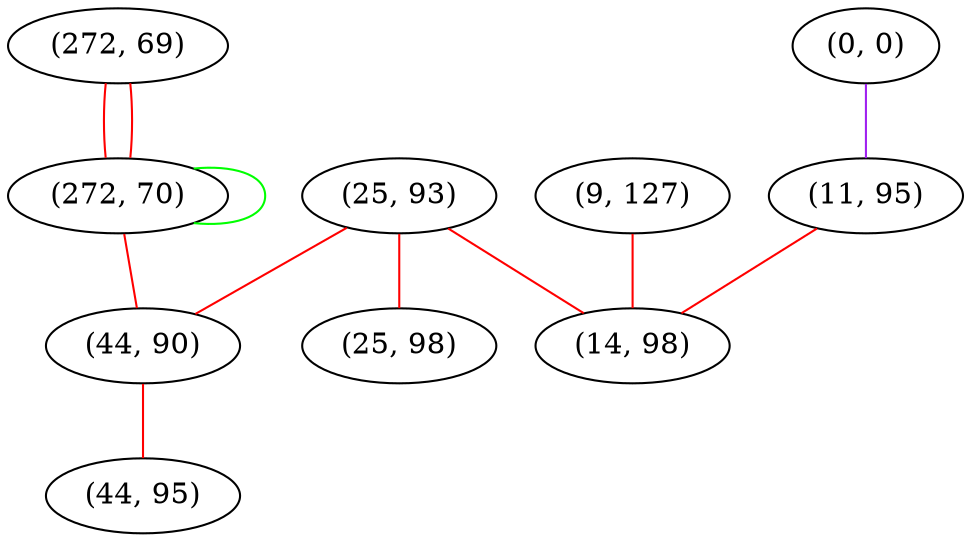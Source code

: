 graph "" {
"(25, 93)";
"(0, 0)";
"(272, 69)";
"(272, 70)";
"(44, 90)";
"(9, 127)";
"(44, 95)";
"(11, 95)";
"(25, 98)";
"(14, 98)";
"(25, 93)" -- "(25, 98)"  [color=red, key=0, weight=1];
"(25, 93)" -- "(44, 90)"  [color=red, key=0, weight=1];
"(25, 93)" -- "(14, 98)"  [color=red, key=0, weight=1];
"(0, 0)" -- "(11, 95)"  [color=purple, key=0, weight=4];
"(272, 69)" -- "(272, 70)"  [color=red, key=0, weight=1];
"(272, 69)" -- "(272, 70)"  [color=red, key=1, weight=1];
"(272, 70)" -- "(44, 90)"  [color=red, key=0, weight=1];
"(272, 70)" -- "(272, 70)"  [color=green, key=0, weight=2];
"(44, 90)" -- "(44, 95)"  [color=red, key=0, weight=1];
"(9, 127)" -- "(14, 98)"  [color=red, key=0, weight=1];
"(11, 95)" -- "(14, 98)"  [color=red, key=0, weight=1];
}
